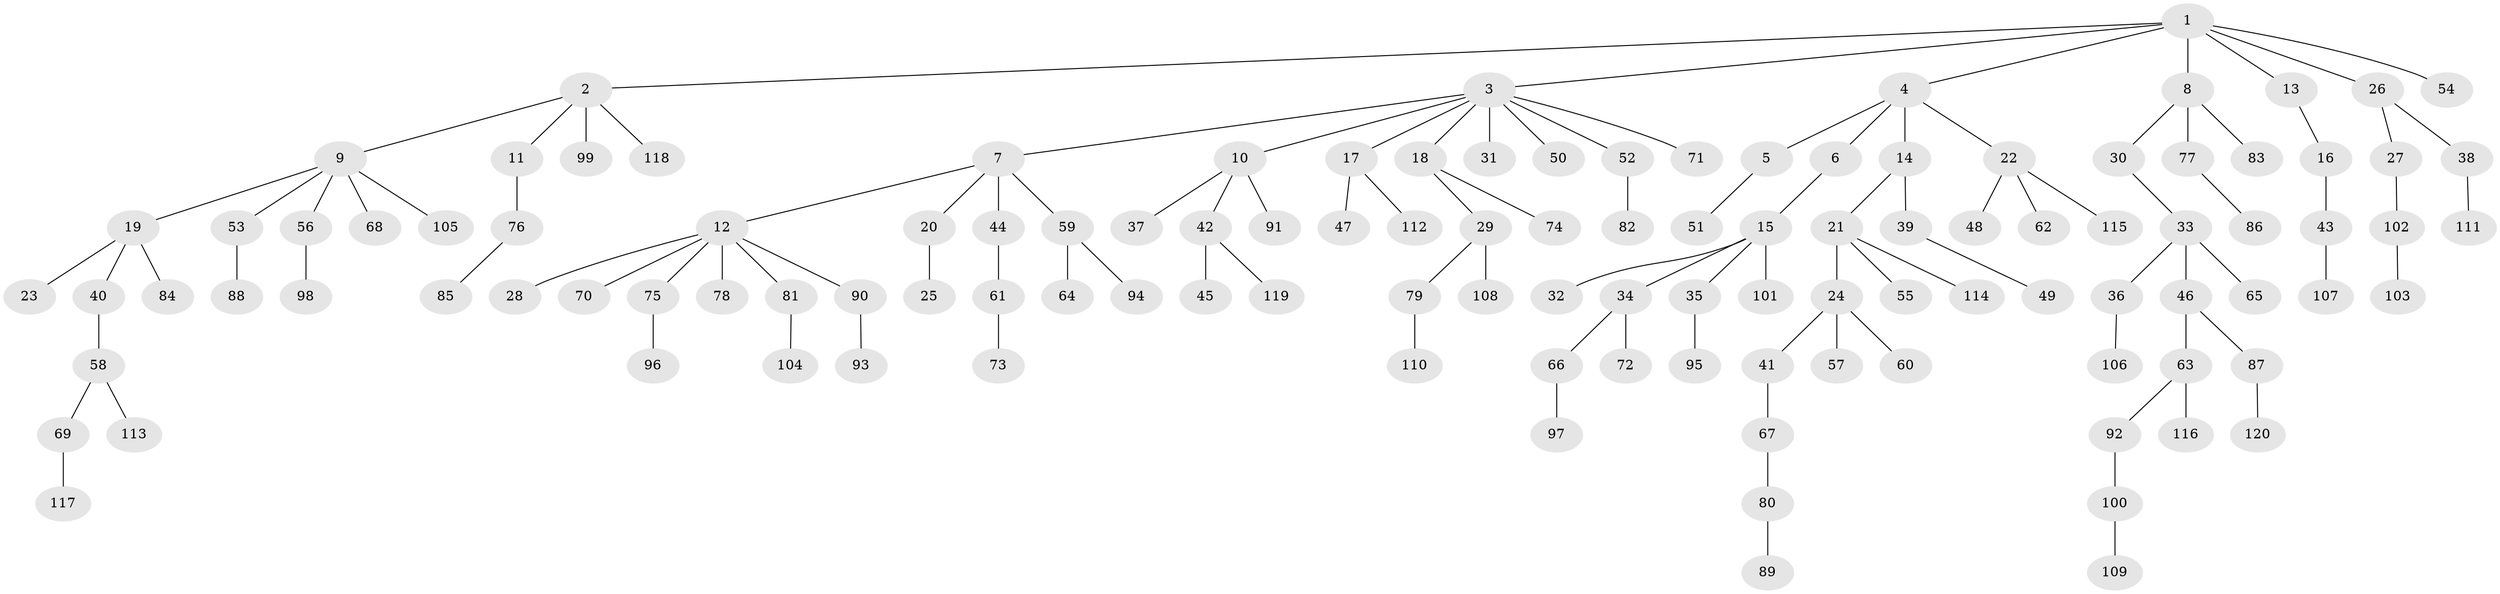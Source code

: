 // Generated by graph-tools (version 1.1) at 2025/26/03/09/25 03:26:28]
// undirected, 120 vertices, 119 edges
graph export_dot {
graph [start="1"]
  node [color=gray90,style=filled];
  1;
  2;
  3;
  4;
  5;
  6;
  7;
  8;
  9;
  10;
  11;
  12;
  13;
  14;
  15;
  16;
  17;
  18;
  19;
  20;
  21;
  22;
  23;
  24;
  25;
  26;
  27;
  28;
  29;
  30;
  31;
  32;
  33;
  34;
  35;
  36;
  37;
  38;
  39;
  40;
  41;
  42;
  43;
  44;
  45;
  46;
  47;
  48;
  49;
  50;
  51;
  52;
  53;
  54;
  55;
  56;
  57;
  58;
  59;
  60;
  61;
  62;
  63;
  64;
  65;
  66;
  67;
  68;
  69;
  70;
  71;
  72;
  73;
  74;
  75;
  76;
  77;
  78;
  79;
  80;
  81;
  82;
  83;
  84;
  85;
  86;
  87;
  88;
  89;
  90;
  91;
  92;
  93;
  94;
  95;
  96;
  97;
  98;
  99;
  100;
  101;
  102;
  103;
  104;
  105;
  106;
  107;
  108;
  109;
  110;
  111;
  112;
  113;
  114;
  115;
  116;
  117;
  118;
  119;
  120;
  1 -- 2;
  1 -- 3;
  1 -- 4;
  1 -- 8;
  1 -- 13;
  1 -- 26;
  1 -- 54;
  2 -- 9;
  2 -- 11;
  2 -- 99;
  2 -- 118;
  3 -- 7;
  3 -- 10;
  3 -- 17;
  3 -- 18;
  3 -- 31;
  3 -- 50;
  3 -- 52;
  3 -- 71;
  4 -- 5;
  4 -- 6;
  4 -- 14;
  4 -- 22;
  5 -- 51;
  6 -- 15;
  7 -- 12;
  7 -- 20;
  7 -- 44;
  7 -- 59;
  8 -- 30;
  8 -- 77;
  8 -- 83;
  9 -- 19;
  9 -- 53;
  9 -- 56;
  9 -- 68;
  9 -- 105;
  10 -- 37;
  10 -- 42;
  10 -- 91;
  11 -- 76;
  12 -- 28;
  12 -- 70;
  12 -- 75;
  12 -- 78;
  12 -- 81;
  12 -- 90;
  13 -- 16;
  14 -- 21;
  14 -- 39;
  15 -- 32;
  15 -- 34;
  15 -- 35;
  15 -- 101;
  16 -- 43;
  17 -- 47;
  17 -- 112;
  18 -- 29;
  18 -- 74;
  19 -- 23;
  19 -- 40;
  19 -- 84;
  20 -- 25;
  21 -- 24;
  21 -- 55;
  21 -- 114;
  22 -- 48;
  22 -- 62;
  22 -- 115;
  24 -- 41;
  24 -- 57;
  24 -- 60;
  26 -- 27;
  26 -- 38;
  27 -- 102;
  29 -- 79;
  29 -- 108;
  30 -- 33;
  33 -- 36;
  33 -- 46;
  33 -- 65;
  34 -- 66;
  34 -- 72;
  35 -- 95;
  36 -- 106;
  38 -- 111;
  39 -- 49;
  40 -- 58;
  41 -- 67;
  42 -- 45;
  42 -- 119;
  43 -- 107;
  44 -- 61;
  46 -- 63;
  46 -- 87;
  52 -- 82;
  53 -- 88;
  56 -- 98;
  58 -- 69;
  58 -- 113;
  59 -- 64;
  59 -- 94;
  61 -- 73;
  63 -- 92;
  63 -- 116;
  66 -- 97;
  67 -- 80;
  69 -- 117;
  75 -- 96;
  76 -- 85;
  77 -- 86;
  79 -- 110;
  80 -- 89;
  81 -- 104;
  87 -- 120;
  90 -- 93;
  92 -- 100;
  100 -- 109;
  102 -- 103;
}
